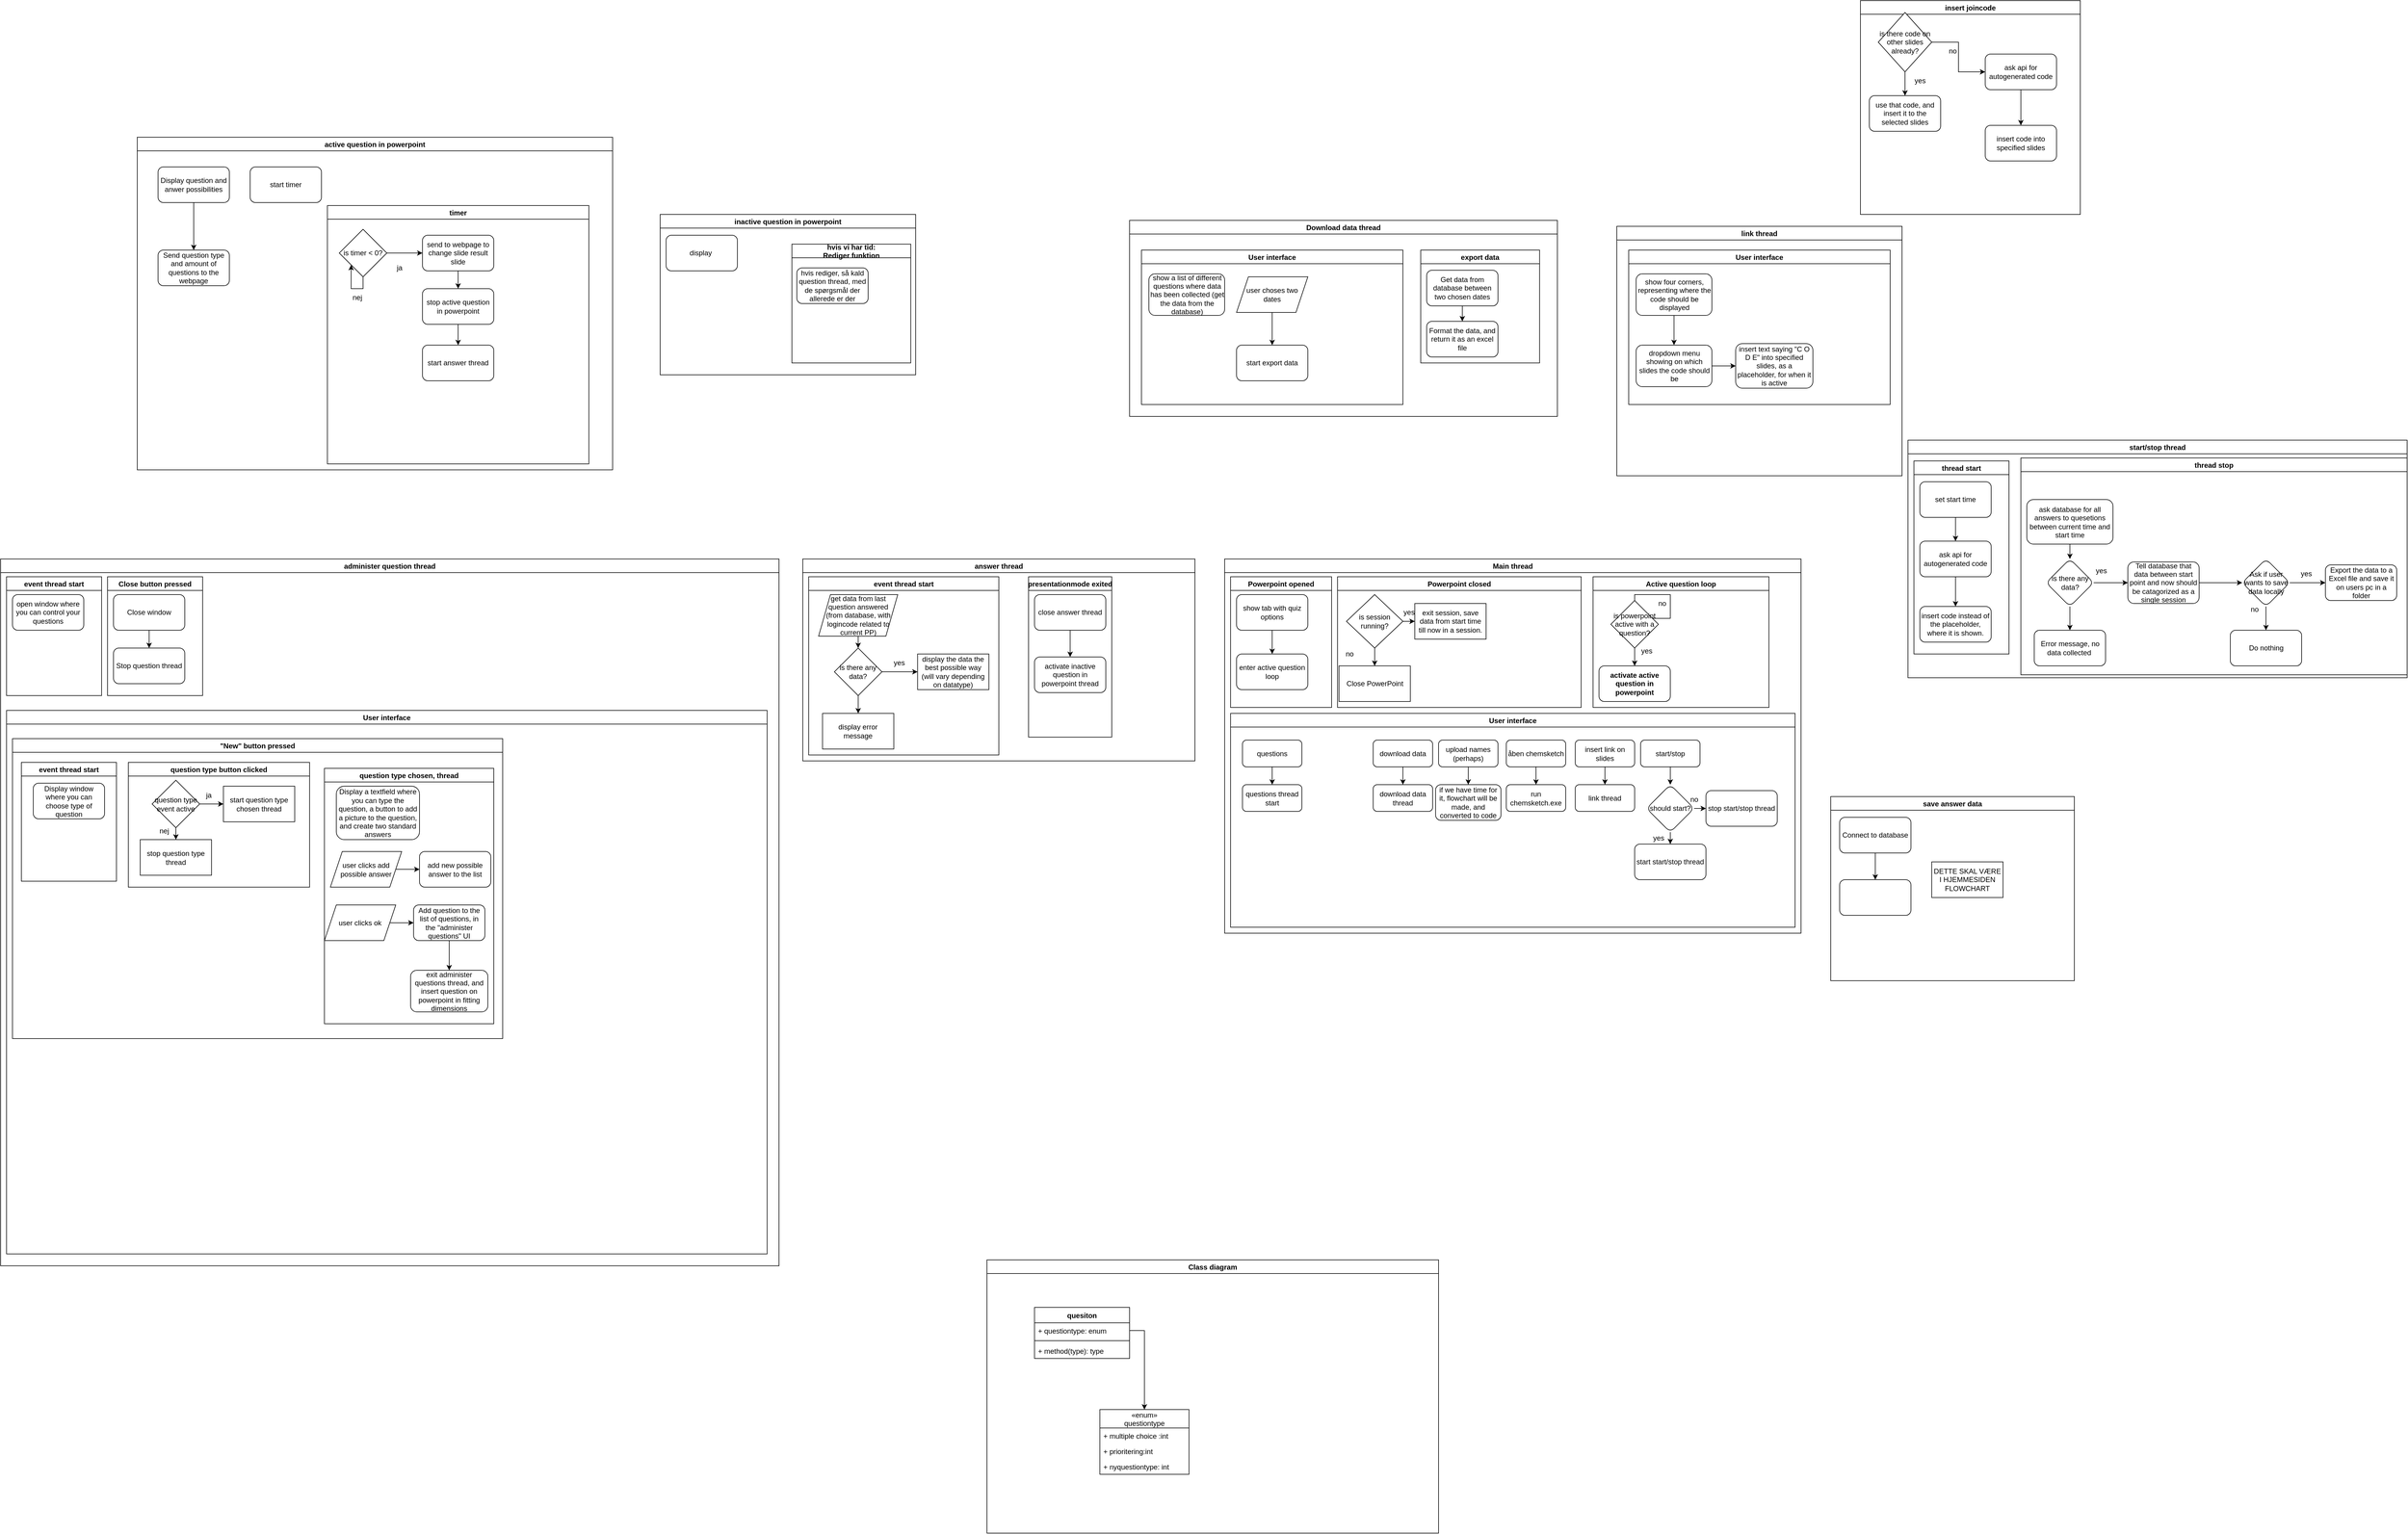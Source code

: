 <mxfile version="20.3.0" type="device"><diagram id="gqX06IdFqiMIVu1nSYgO" name="Side-1"><mxGraphModel dx="3630" dy="1866" grid="1" gridSize="10" guides="1" tooltips="1" connect="1" arrows="1" fold="1" page="1" pageScale="1" pageWidth="827" pageHeight="1169" math="0" shadow="0"><root><mxCell id="0"/><mxCell id="1" parent="0"/><mxCell id="KFCejY-VL7crPzXqSLOR-3" value="start/stop thread" style="swimlane;" parent="1" vertex="1"><mxGeometry x="1090" y="80" width="840" height="400" as="geometry"/></mxCell><mxCell id="HixkjspeuU4x75Afm-0R-80" value="thread start" style="swimlane;" parent="KFCejY-VL7crPzXqSLOR-3" vertex="1"><mxGeometry x="10" y="35" width="160" height="325" as="geometry"/></mxCell><mxCell id="OoVGZKWChTSd3T30ME-v-3" value="" style="edgeStyle=orthogonalEdgeStyle;rounded=0;orthogonalLoop=1;jettySize=auto;html=1;entryX=0.5;entryY=0;entryDx=0;entryDy=0;" parent="HixkjspeuU4x75Afm-0R-80" source="HixkjspeuU4x75Afm-0R-84" target="OoVGZKWChTSd3T30ME-v-5" edge="1"><mxGeometry relative="1" as="geometry"><mxPoint x="70" y="175" as="targetPoint"/></mxGeometry></mxCell><mxCell id="HixkjspeuU4x75Afm-0R-84" value="set start time" style="rounded=1;whiteSpace=wrap;html=1;" parent="HixkjspeuU4x75Afm-0R-80" vertex="1"><mxGeometry x="10" y="35" width="120" height="60" as="geometry"/></mxCell><mxCell id="OoVGZKWChTSd3T30ME-v-5" value="ask api for autogenerated code" style="rounded=1;whiteSpace=wrap;html=1;" parent="HixkjspeuU4x75Afm-0R-80" vertex="1"><mxGeometry x="10" y="135" width="120" height="60" as="geometry"/></mxCell><mxCell id="OoVGZKWChTSd3T30ME-v-6" value="insert code instead of the placeholder, where it is shown." style="whiteSpace=wrap;html=1;rounded=1;" parent="HixkjspeuU4x75Afm-0R-80" vertex="1"><mxGeometry x="10" y="245" width="120" height="60" as="geometry"/></mxCell><mxCell id="OoVGZKWChTSd3T30ME-v-4" value="" style="edgeStyle=orthogonalEdgeStyle;rounded=0;orthogonalLoop=1;jettySize=auto;html=1;" parent="HixkjspeuU4x75Afm-0R-80" source="OoVGZKWChTSd3T30ME-v-5" target="OoVGZKWChTSd3T30ME-v-6" edge="1"><mxGeometry relative="1" as="geometry"/></mxCell><mxCell id="HixkjspeuU4x75Afm-0R-81" value="thread stop" style="swimlane;" parent="KFCejY-VL7crPzXqSLOR-3" vertex="1"><mxGeometry x="190" y="30" width="650" height="365" as="geometry"/></mxCell><mxCell id="HixkjspeuU4x75Afm-0R-89" value="" style="edgeStyle=orthogonalEdgeStyle;rounded=0;orthogonalLoop=1;jettySize=auto;html=1;" parent="HixkjspeuU4x75Afm-0R-81" source="HixkjspeuU4x75Afm-0R-85" target="HixkjspeuU4x75Afm-0R-88" edge="1"><mxGeometry relative="1" as="geometry"/></mxCell><mxCell id="HixkjspeuU4x75Afm-0R-85" value="ask database for all answers to quesetions between current time and start time" style="rounded=1;whiteSpace=wrap;html=1;" parent="HixkjspeuU4x75Afm-0R-81" vertex="1"><mxGeometry x="10" y="70" width="145" height="75" as="geometry"/></mxCell><mxCell id="HixkjspeuU4x75Afm-0R-93" value="" style="edgeStyle=orthogonalEdgeStyle;rounded=0;orthogonalLoop=1;jettySize=auto;html=1;" parent="HixkjspeuU4x75Afm-0R-81" source="HixkjspeuU4x75Afm-0R-88" target="HixkjspeuU4x75Afm-0R-92" edge="1"><mxGeometry relative="1" as="geometry"/></mxCell><mxCell id="OoVGZKWChTSd3T30ME-v-10" value="" style="edgeStyle=orthogonalEdgeStyle;rounded=0;orthogonalLoop=1;jettySize=auto;html=1;entryX=0;entryY=0.5;entryDx=0;entryDy=0;" parent="HixkjspeuU4x75Afm-0R-81" source="HixkjspeuU4x75Afm-0R-88" target="OoVGZKWChTSd3T30ME-v-21" edge="1"><mxGeometry relative="1" as="geometry"/></mxCell><mxCell id="HixkjspeuU4x75Afm-0R-88" value="is there any data?" style="rhombus;whiteSpace=wrap;html=1;rounded=1;" parent="HixkjspeuU4x75Afm-0R-81" vertex="1"><mxGeometry x="42.5" y="170" width="80" height="80" as="geometry"/></mxCell><mxCell id="HixkjspeuU4x75Afm-0R-92" value="Error message, no data collected&amp;nbsp;" style="whiteSpace=wrap;html=1;rounded=1;" parent="HixkjspeuU4x75Afm-0R-81" vertex="1"><mxGeometry x="22.5" y="290" width="120" height="60" as="geometry"/></mxCell><mxCell id="HixkjspeuU4x75Afm-0R-94" value="yes" style="text;html=1;align=center;verticalAlign=middle;resizable=0;points=[];autosize=1;strokeColor=none;fillColor=none;" parent="HixkjspeuU4x75Afm-0R-81" vertex="1"><mxGeometry x="115" y="175" width="40" height="30" as="geometry"/></mxCell><mxCell id="OoVGZKWChTSd3T30ME-v-12" value="" style="edgeStyle=orthogonalEdgeStyle;rounded=0;orthogonalLoop=1;jettySize=auto;html=1;" parent="HixkjspeuU4x75Afm-0R-81" source="OoVGZKWChTSd3T30ME-v-9" target="OoVGZKWChTSd3T30ME-v-11" edge="1"><mxGeometry relative="1" as="geometry"/></mxCell><mxCell id="OoVGZKWChTSd3T30ME-v-14" value="" style="edgeStyle=orthogonalEdgeStyle;rounded=0;orthogonalLoop=1;jettySize=auto;html=1;" parent="HixkjspeuU4x75Afm-0R-81" source="OoVGZKWChTSd3T30ME-v-9" target="OoVGZKWChTSd3T30ME-v-13" edge="1"><mxGeometry relative="1" as="geometry"/></mxCell><mxCell id="OoVGZKWChTSd3T30ME-v-9" value="Ask if user wants to save data locally" style="rhombus;whiteSpace=wrap;html=1;rounded=1;" parent="HixkjspeuU4x75Afm-0R-81" vertex="1"><mxGeometry x="372.5" y="170" width="80" height="80" as="geometry"/></mxCell><mxCell id="OoVGZKWChTSd3T30ME-v-11" value="Export the data to a Excel file and save it on users pc in a folder" style="whiteSpace=wrap;html=1;rounded=1;" parent="HixkjspeuU4x75Afm-0R-81" vertex="1"><mxGeometry x="512.5" y="180" width="120" height="60" as="geometry"/></mxCell><mxCell id="OoVGZKWChTSd3T30ME-v-13" value="Do nothing" style="whiteSpace=wrap;html=1;rounded=1;" parent="HixkjspeuU4x75Afm-0R-81" vertex="1"><mxGeometry x="352.5" y="290" width="120" height="60" as="geometry"/></mxCell><mxCell id="OoVGZKWChTSd3T30ME-v-15" value="yes" style="text;html=1;align=center;verticalAlign=middle;resizable=0;points=[];autosize=1;strokeColor=none;fillColor=none;" parent="HixkjspeuU4x75Afm-0R-81" vertex="1"><mxGeometry x="460" y="180" width="40" height="30" as="geometry"/></mxCell><mxCell id="OoVGZKWChTSd3T30ME-v-16" value="no" style="text;html=1;align=center;verticalAlign=middle;resizable=0;points=[];autosize=1;strokeColor=none;fillColor=none;" parent="HixkjspeuU4x75Afm-0R-81" vertex="1"><mxGeometry x="372.5" y="240" width="40" height="30" as="geometry"/></mxCell><mxCell id="OoVGZKWChTSd3T30ME-v-22" style="edgeStyle=orthogonalEdgeStyle;rounded=0;orthogonalLoop=1;jettySize=auto;html=1;entryX=0;entryY=0.5;entryDx=0;entryDy=0;" parent="HixkjspeuU4x75Afm-0R-81" source="OoVGZKWChTSd3T30ME-v-21" target="OoVGZKWChTSd3T30ME-v-9" edge="1"><mxGeometry relative="1" as="geometry"/></mxCell><mxCell id="OoVGZKWChTSd3T30ME-v-21" value="Tell database that data between start point and now should be catagorized as a single session" style="whiteSpace=wrap;html=1;rounded=1;" parent="HixkjspeuU4x75Afm-0R-81" vertex="1"><mxGeometry x="180" y="175" width="120" height="70" as="geometry"/></mxCell><mxCell id="KFCejY-VL7crPzXqSLOR-4" value="Main thread" style="swimlane;" parent="1" vertex="1"><mxGeometry x="-60" y="280" width="970" height="630" as="geometry"/></mxCell><mxCell id="KFCejY-VL7crPzXqSLOR-5" value="Powerpoint opened" style="swimlane;" parent="KFCejY-VL7crPzXqSLOR-4" vertex="1"><mxGeometry x="10" y="30" width="170" height="220" as="geometry"/></mxCell><mxCell id="HixkjspeuU4x75Afm-0R-272" value="" style="edgeStyle=orthogonalEdgeStyle;rounded=0;orthogonalLoop=1;jettySize=auto;html=1;" parent="KFCejY-VL7crPzXqSLOR-5" source="KFCejY-VL7crPzXqSLOR-7" target="HixkjspeuU4x75Afm-0R-271" edge="1"><mxGeometry relative="1" as="geometry"/></mxCell><mxCell id="KFCejY-VL7crPzXqSLOR-7" value="show tab with quiz options" style="rounded=1;whiteSpace=wrap;html=1;" parent="KFCejY-VL7crPzXqSLOR-5" vertex="1"><mxGeometry x="10" y="30" width="120" height="60" as="geometry"/></mxCell><mxCell id="HixkjspeuU4x75Afm-0R-271" value="enter active question loop" style="whiteSpace=wrap;html=1;rounded=1;" parent="KFCejY-VL7crPzXqSLOR-5" vertex="1"><mxGeometry x="10" y="130" width="120" height="60" as="geometry"/></mxCell><mxCell id="KFCejY-VL7crPzXqSLOR-8" value="Powerpoint closed" style="swimlane;" parent="KFCejY-VL7crPzXqSLOR-4" vertex="1"><mxGeometry x="190" y="30" width="410" height="220" as="geometry"/></mxCell><mxCell id="KFCejY-VL7crPzXqSLOR-15" value="" style="edgeStyle=orthogonalEdgeStyle;rounded=0;orthogonalLoop=1;jettySize=auto;html=1;" parent="KFCejY-VL7crPzXqSLOR-8" source="KFCejY-VL7crPzXqSLOR-10" target="KFCejY-VL7crPzXqSLOR-14" edge="1"><mxGeometry relative="1" as="geometry"/></mxCell><mxCell id="KFCejY-VL7crPzXqSLOR-10" value="is session running?" style="rhombus;whiteSpace=wrap;html=1;" parent="KFCejY-VL7crPzXqSLOR-8" vertex="1"><mxGeometry x="15" y="30" width="95" height="90" as="geometry"/></mxCell><mxCell id="KFCejY-VL7crPzXqSLOR-11" value="exit session, save data from start time till now in a session." style="whiteSpace=wrap;html=1;" parent="KFCejY-VL7crPzXqSLOR-8" vertex="1"><mxGeometry x="130" y="45" width="120" height="60" as="geometry"/></mxCell><mxCell id="KFCejY-VL7crPzXqSLOR-12" value="" style="edgeStyle=orthogonalEdgeStyle;rounded=0;orthogonalLoop=1;jettySize=auto;html=1;" parent="KFCejY-VL7crPzXqSLOR-8" source="KFCejY-VL7crPzXqSLOR-10" target="KFCejY-VL7crPzXqSLOR-11" edge="1"><mxGeometry relative="1" as="geometry"/></mxCell><mxCell id="KFCejY-VL7crPzXqSLOR-14" value="Close PowerPoint" style="whiteSpace=wrap;html=1;" parent="KFCejY-VL7crPzXqSLOR-8" vertex="1"><mxGeometry x="2.5" y="150" width="120" height="60" as="geometry"/></mxCell><mxCell id="HixkjspeuU4x75Afm-0R-96" value="yes" style="text;html=1;align=center;verticalAlign=middle;resizable=0;points=[];autosize=1;strokeColor=none;fillColor=none;" parent="KFCejY-VL7crPzXqSLOR-8" vertex="1"><mxGeometry x="100" y="45" width="40" height="30" as="geometry"/></mxCell><mxCell id="KFCejY-VL7crPzXqSLOR-16" value="User interface" style="swimlane;" parent="KFCejY-VL7crPzXqSLOR-4" vertex="1"><mxGeometry x="10" y="260" width="950" height="360" as="geometry"/></mxCell><mxCell id="KFCejY-VL7crPzXqSLOR-47" value="" style="edgeStyle=orthogonalEdgeStyle;rounded=0;orthogonalLoop=1;jettySize=auto;html=1;" parent="KFCejY-VL7crPzXqSLOR-16" source="KFCejY-VL7crPzXqSLOR-17" target="KFCejY-VL7crPzXqSLOR-46" edge="1"><mxGeometry relative="1" as="geometry"/></mxCell><mxCell id="KFCejY-VL7crPzXqSLOR-17" value="questions" style="rounded=1;whiteSpace=wrap;html=1;" parent="KFCejY-VL7crPzXqSLOR-16" vertex="1"><mxGeometry x="20" y="45" width="100" height="45" as="geometry"/></mxCell><mxCell id="HixkjspeuU4x75Afm-0R-4" value="" style="edgeStyle=orthogonalEdgeStyle;rounded=0;orthogonalLoop=1;jettySize=auto;html=1;" parent="KFCejY-VL7crPzXqSLOR-16" source="KFCejY-VL7crPzXqSLOR-42" target="HixkjspeuU4x75Afm-0R-3" edge="1"><mxGeometry relative="1" as="geometry"/></mxCell><mxCell id="KFCejY-VL7crPzXqSLOR-42" value="download data" style="rounded=1;whiteSpace=wrap;html=1;" parent="KFCejY-VL7crPzXqSLOR-16" vertex="1"><mxGeometry x="240" y="45" width="100" height="45" as="geometry"/></mxCell><mxCell id="HixkjspeuU4x75Afm-0R-32" value="" style="edgeStyle=orthogonalEdgeStyle;rounded=0;orthogonalLoop=1;jettySize=auto;html=1;" parent="KFCejY-VL7crPzXqSLOR-16" source="KFCejY-VL7crPzXqSLOR-41" target="HixkjspeuU4x75Afm-0R-31" edge="1"><mxGeometry relative="1" as="geometry"/></mxCell><mxCell id="KFCejY-VL7crPzXqSLOR-41" value="upload names (perhaps)" style="rounded=1;whiteSpace=wrap;html=1;" parent="KFCejY-VL7crPzXqSLOR-16" vertex="1"><mxGeometry x="350" y="45" width="100" height="45" as="geometry"/></mxCell><mxCell id="HixkjspeuU4x75Afm-0R-34" value="" style="edgeStyle=orthogonalEdgeStyle;rounded=0;orthogonalLoop=1;jettySize=auto;html=1;" parent="KFCejY-VL7crPzXqSLOR-16" source="KFCejY-VL7crPzXqSLOR-43" target="HixkjspeuU4x75Afm-0R-33" edge="1"><mxGeometry relative="1" as="geometry"/></mxCell><mxCell id="KFCejY-VL7crPzXqSLOR-43" value="åben chemsketch" style="rounded=1;whiteSpace=wrap;html=1;" parent="KFCejY-VL7crPzXqSLOR-16" vertex="1"><mxGeometry x="464" y="45" width="100" height="45" as="geometry"/></mxCell><mxCell id="HixkjspeuU4x75Afm-0R-36" value="" style="edgeStyle=orthogonalEdgeStyle;rounded=0;orthogonalLoop=1;jettySize=auto;html=1;" parent="KFCejY-VL7crPzXqSLOR-16" source="KFCejY-VL7crPzXqSLOR-44" target="HixkjspeuU4x75Afm-0R-35" edge="1"><mxGeometry relative="1" as="geometry"/></mxCell><mxCell id="KFCejY-VL7crPzXqSLOR-44" value="insert link on slides" style="rounded=1;whiteSpace=wrap;html=1;" parent="KFCejY-VL7crPzXqSLOR-16" vertex="1"><mxGeometry x="580" y="45" width="100" height="45" as="geometry"/></mxCell><mxCell id="HixkjspeuU4x75Afm-0R-73" value="" style="edgeStyle=orthogonalEdgeStyle;rounded=0;orthogonalLoop=1;jettySize=auto;html=1;" parent="KFCejY-VL7crPzXqSLOR-16" source="KFCejY-VL7crPzXqSLOR-45" target="HixkjspeuU4x75Afm-0R-72" edge="1"><mxGeometry relative="1" as="geometry"/></mxCell><mxCell id="KFCejY-VL7crPzXqSLOR-45" value="start/stop" style="rounded=1;whiteSpace=wrap;html=1;" parent="KFCejY-VL7crPzXqSLOR-16" vertex="1"><mxGeometry x="690" y="45" width="100" height="45" as="geometry"/></mxCell><mxCell id="KFCejY-VL7crPzXqSLOR-46" value="questions thread start" style="rounded=1;whiteSpace=wrap;html=1;" parent="KFCejY-VL7crPzXqSLOR-16" vertex="1"><mxGeometry x="20" y="120" width="100" height="45" as="geometry"/></mxCell><mxCell id="HixkjspeuU4x75Afm-0R-3" value="download data thread" style="rounded=1;whiteSpace=wrap;html=1;" parent="KFCejY-VL7crPzXqSLOR-16" vertex="1"><mxGeometry x="240" y="120" width="100" height="45" as="geometry"/></mxCell><mxCell id="HixkjspeuU4x75Afm-0R-31" value="if we have time for it, flowchart will be made, and converted to code" style="rounded=1;whiteSpace=wrap;html=1;" parent="KFCejY-VL7crPzXqSLOR-16" vertex="1"><mxGeometry x="345" y="120" width="110" height="60" as="geometry"/></mxCell><mxCell id="HixkjspeuU4x75Afm-0R-33" value="run chemsketch.exe" style="rounded=1;whiteSpace=wrap;html=1;" parent="KFCejY-VL7crPzXqSLOR-16" vertex="1"><mxGeometry x="464" y="120" width="100" height="45" as="geometry"/></mxCell><mxCell id="HixkjspeuU4x75Afm-0R-35" value="link thread" style="rounded=1;whiteSpace=wrap;html=1;" parent="KFCejY-VL7crPzXqSLOR-16" vertex="1"><mxGeometry x="580" y="120" width="100" height="45" as="geometry"/></mxCell><mxCell id="HixkjspeuU4x75Afm-0R-75" value="" style="edgeStyle=orthogonalEdgeStyle;rounded=0;orthogonalLoop=1;jettySize=auto;html=1;" parent="KFCejY-VL7crPzXqSLOR-16" source="HixkjspeuU4x75Afm-0R-72" target="HixkjspeuU4x75Afm-0R-74" edge="1"><mxGeometry relative="1" as="geometry"/></mxCell><mxCell id="HixkjspeuU4x75Afm-0R-77" value="" style="edgeStyle=orthogonalEdgeStyle;rounded=0;orthogonalLoop=1;jettySize=auto;html=1;" parent="KFCejY-VL7crPzXqSLOR-16" source="HixkjspeuU4x75Afm-0R-72" target="HixkjspeuU4x75Afm-0R-76" edge="1"><mxGeometry relative="1" as="geometry"/></mxCell><mxCell id="HixkjspeuU4x75Afm-0R-72" value="should start?" style="rhombus;whiteSpace=wrap;html=1;rounded=1;" parent="KFCejY-VL7crPzXqSLOR-16" vertex="1"><mxGeometry x="700" y="120" width="80" height="80" as="geometry"/></mxCell><mxCell id="HixkjspeuU4x75Afm-0R-74" value="stop start/stop thread" style="whiteSpace=wrap;html=1;rounded=1;" parent="KFCejY-VL7crPzXqSLOR-16" vertex="1"><mxGeometry x="800" y="130" width="120" height="60" as="geometry"/></mxCell><mxCell id="HixkjspeuU4x75Afm-0R-76" value="start start/stop thread" style="whiteSpace=wrap;html=1;rounded=1;" parent="KFCejY-VL7crPzXqSLOR-16" vertex="1"><mxGeometry x="680" y="220" width="120" height="60" as="geometry"/></mxCell><mxCell id="HixkjspeuU4x75Afm-0R-79" value="no" style="text;html=1;align=center;verticalAlign=middle;resizable=0;points=[];autosize=1;strokeColor=none;fillColor=none;" parent="KFCejY-VL7crPzXqSLOR-16" vertex="1"><mxGeometry x="760" y="130" width="40" height="30" as="geometry"/></mxCell><mxCell id="HixkjspeuU4x75Afm-0R-270" value="Active question loop" style="swimlane;" parent="KFCejY-VL7crPzXqSLOR-4" vertex="1"><mxGeometry x="620" y="30" width="296" height="220" as="geometry"/></mxCell><mxCell id="HixkjspeuU4x75Afm-0R-276" value="" style="edgeStyle=orthogonalEdgeStyle;rounded=0;orthogonalLoop=1;jettySize=auto;html=1;" parent="HixkjspeuU4x75Afm-0R-270" source="HixkjspeuU4x75Afm-0R-274" target="HixkjspeuU4x75Afm-0R-275" edge="1"><mxGeometry relative="1" as="geometry"/></mxCell><mxCell id="HixkjspeuU4x75Afm-0R-278" value="" style="edgeStyle=orthogonalEdgeStyle;rounded=0;orthogonalLoop=1;jettySize=auto;html=1;entryX=0.5;entryY=0;entryDx=0;entryDy=0;" parent="HixkjspeuU4x75Afm-0R-270" source="HixkjspeuU4x75Afm-0R-274" target="HixkjspeuU4x75Afm-0R-274" edge="1"><mxGeometry relative="1" as="geometry"><mxPoint x="156" y="70" as="targetPoint"/><Array as="points"><mxPoint x="70" y="30"/><mxPoint x="130" y="30"/><mxPoint x="130" y="70"/><mxPoint x="70" y="70"/></Array></mxGeometry></mxCell><mxCell id="HixkjspeuU4x75Afm-0R-274" value="is powerpoint active with a question?" style="rhombus;whiteSpace=wrap;html=1;" parent="HixkjspeuU4x75Afm-0R-270" vertex="1"><mxGeometry x="30" y="40" width="80" height="80" as="geometry"/></mxCell><mxCell id="HixkjspeuU4x75Afm-0R-275" value="&lt;span style=&quot;font-weight: 700;&quot;&gt;activate&amp;nbsp;&lt;/span&gt;&lt;span style=&quot;font-weight: 700;&quot;&gt;active question in powerpoint&lt;/span&gt;" style="rounded=1;whiteSpace=wrap;html=1;" parent="HixkjspeuU4x75Afm-0R-270" vertex="1"><mxGeometry x="10" y="150" width="120" height="60" as="geometry"/></mxCell><mxCell id="HixkjspeuU4x75Afm-0R-280" value="yes" style="text;html=1;align=center;verticalAlign=middle;resizable=0;points=[];autosize=1;strokeColor=none;fillColor=none;" parent="HixkjspeuU4x75Afm-0R-270" vertex="1"><mxGeometry x="70" y="110" width="40" height="30" as="geometry"/></mxCell><mxCell id="HixkjspeuU4x75Afm-0R-279" value="no" style="text;html=1;align=center;verticalAlign=middle;resizable=0;points=[];autosize=1;strokeColor=none;fillColor=none;" parent="HixkjspeuU4x75Afm-0R-270" vertex="1"><mxGeometry x="96" y="30" width="40" height="30" as="geometry"/></mxCell><mxCell id="KFCejY-VL7crPzXqSLOR-48" value="administer question thread" style="swimlane;startSize=23;" parent="1" vertex="1"><mxGeometry x="-2120" y="280" width="1310" height="1190" as="geometry"/></mxCell><mxCell id="KFCejY-VL7crPzXqSLOR-49" value="event thread start" style="swimlane;" parent="KFCejY-VL7crPzXqSLOR-48" vertex="1"><mxGeometry x="10" y="30" width="160" height="200" as="geometry"/></mxCell><mxCell id="KFCejY-VL7crPzXqSLOR-50" value="open window where you can control your questions" style="rounded=1;whiteSpace=wrap;html=1;" parent="KFCejY-VL7crPzXqSLOR-49" vertex="1"><mxGeometry x="10" y="30" width="120" height="60" as="geometry"/></mxCell><mxCell id="KFCejY-VL7crPzXqSLOR-55" value="Close button pressed" style="swimlane;" parent="KFCejY-VL7crPzXqSLOR-48" vertex="1"><mxGeometry x="180" y="30" width="160" height="200" as="geometry"/></mxCell><mxCell id="KFCejY-VL7crPzXqSLOR-56" value="Close window" style="rounded=1;whiteSpace=wrap;html=1;" parent="KFCejY-VL7crPzXqSLOR-55" vertex="1"><mxGeometry x="10" y="30" width="120" height="60" as="geometry"/></mxCell><mxCell id="KFCejY-VL7crPzXqSLOR-110" value="Stop question thread" style="rounded=1;whiteSpace=wrap;html=1;" parent="KFCejY-VL7crPzXqSLOR-55" vertex="1"><mxGeometry x="10" y="120" width="120" height="60" as="geometry"/></mxCell><mxCell id="KFCejY-VL7crPzXqSLOR-111" style="edgeStyle=orthogonalEdgeStyle;rounded=0;orthogonalLoop=1;jettySize=auto;html=1;" parent="KFCejY-VL7crPzXqSLOR-55" source="KFCejY-VL7crPzXqSLOR-56" target="KFCejY-VL7crPzXqSLOR-110" edge="1"><mxGeometry relative="1" as="geometry"/></mxCell><mxCell id="HixkjspeuU4x75Afm-0R-117" value="User interface" style="swimlane;startSize=23;" parent="KFCejY-VL7crPzXqSLOR-48" vertex="1"><mxGeometry x="10" y="255" width="1280" height="915" as="geometry"/></mxCell><mxCell id="DuBlpub74EIukZ10wUKL-1" value="&quot;New&quot; button pressed" style="swimlane;" vertex="1" parent="HixkjspeuU4x75Afm-0R-117"><mxGeometry x="10" y="47.5" width="825" height="505" as="geometry"/></mxCell><mxCell id="KFCejY-VL7crPzXqSLOR-69" value="question type button clicked" style="swimlane;" parent="DuBlpub74EIukZ10wUKL-1" vertex="1"><mxGeometry x="195" y="40" width="305" height="210" as="geometry"/></mxCell><mxCell id="KFCejY-VL7crPzXqSLOR-85" value="question type event active" style="rhombus;whiteSpace=wrap;html=1;" parent="KFCejY-VL7crPzXqSLOR-69" vertex="1"><mxGeometry x="40" y="30" width="80" height="80" as="geometry"/></mxCell><mxCell id="KFCejY-VL7crPzXqSLOR-86" value="start question type chosen thread" style="whiteSpace=wrap;html=1;" parent="KFCejY-VL7crPzXqSLOR-69" vertex="1"><mxGeometry x="160" y="40" width="120" height="60" as="geometry"/></mxCell><mxCell id="KFCejY-VL7crPzXqSLOR-87" value="" style="edgeStyle=orthogonalEdgeStyle;rounded=0;orthogonalLoop=1;jettySize=auto;html=1;" parent="KFCejY-VL7crPzXqSLOR-69" source="KFCejY-VL7crPzXqSLOR-85" target="KFCejY-VL7crPzXqSLOR-86" edge="1"><mxGeometry relative="1" as="geometry"/></mxCell><mxCell id="KFCejY-VL7crPzXqSLOR-91" value="stop question type thread" style="whiteSpace=wrap;html=1;" parent="KFCejY-VL7crPzXqSLOR-69" vertex="1"><mxGeometry x="20" y="130" width="120" height="60" as="geometry"/></mxCell><mxCell id="KFCejY-VL7crPzXqSLOR-92" style="edgeStyle=orthogonalEdgeStyle;rounded=0;orthogonalLoop=1;jettySize=auto;html=1;" parent="KFCejY-VL7crPzXqSLOR-69" source="KFCejY-VL7crPzXqSLOR-85" target="KFCejY-VL7crPzXqSLOR-91" edge="1"><mxGeometry relative="1" as="geometry"/></mxCell><mxCell id="KFCejY-VL7crPzXqSLOR-88" value="ja" style="text;html=1;align=center;verticalAlign=middle;resizable=0;points=[];autosize=1;strokeColor=none;fillColor=none;" parent="KFCejY-VL7crPzXqSLOR-69" vertex="1"><mxGeometry x="120" y="40" width="30" height="30" as="geometry"/></mxCell><mxCell id="KFCejY-VL7crPzXqSLOR-93" value="nej" style="text;html=1;align=center;verticalAlign=middle;resizable=0;points=[];autosize=1;strokeColor=none;fillColor=none;" parent="KFCejY-VL7crPzXqSLOR-69" vertex="1"><mxGeometry x="40" y="100" width="40" height="30" as="geometry"/></mxCell><mxCell id="DuBlpub74EIukZ10wUKL-42" value="event thread start" style="swimlane;" vertex="1" parent="DuBlpub74EIukZ10wUKL-1"><mxGeometry x="15" y="40" width="160" height="200" as="geometry"/></mxCell><mxCell id="DuBlpub74EIukZ10wUKL-28" value="Display window where you can choose type of question" style="rounded=1;whiteSpace=wrap;html=1;" vertex="1" parent="DuBlpub74EIukZ10wUKL-42"><mxGeometry x="20" y="35" width="120" height="60" as="geometry"/></mxCell><mxCell id="DuBlpub74EIukZ10wUKL-53" value="question type chosen, thread" style="swimlane;" vertex="1" parent="DuBlpub74EIukZ10wUKL-1"><mxGeometry x="525" y="50" width="285" height="430" as="geometry"/></mxCell><mxCell id="DuBlpub74EIukZ10wUKL-52" value="Display a textfield where you can type the question, a button to add a picture to the question, and create two standard answers" style="rounded=1;whiteSpace=wrap;html=1;" vertex="1" parent="DuBlpub74EIukZ10wUKL-53"><mxGeometry x="20" y="30" width="140" height="90" as="geometry"/></mxCell><mxCell id="DuBlpub74EIukZ10wUKL-57" value="add new possible answer to the list" style="rounded=1;whiteSpace=wrap;html=1;" vertex="1" parent="DuBlpub74EIukZ10wUKL-53"><mxGeometry x="160" y="140" width="120" height="60" as="geometry"/></mxCell><mxCell id="DuBlpub74EIukZ10wUKL-56" value="user clicks add possible answer" style="shape=parallelogram;perimeter=parallelogramPerimeter;whiteSpace=wrap;html=1;fixedSize=1;" vertex="1" parent="DuBlpub74EIukZ10wUKL-53"><mxGeometry x="10" y="140" width="120" height="60" as="geometry"/></mxCell><mxCell id="DuBlpub74EIukZ10wUKL-58" value="" style="edgeStyle=orthogonalEdgeStyle;rounded=0;orthogonalLoop=1;jettySize=auto;html=1;" edge="1" parent="DuBlpub74EIukZ10wUKL-53" source="DuBlpub74EIukZ10wUKL-56" target="DuBlpub74EIukZ10wUKL-57"><mxGeometry relative="1" as="geometry"/></mxCell><mxCell id="DuBlpub74EIukZ10wUKL-65" value="" style="edgeStyle=orthogonalEdgeStyle;rounded=0;orthogonalLoop=1;jettySize=auto;html=1;" edge="1" parent="DuBlpub74EIukZ10wUKL-53" source="DuBlpub74EIukZ10wUKL-59" target="DuBlpub74EIukZ10wUKL-64"><mxGeometry relative="1" as="geometry"/></mxCell><mxCell id="DuBlpub74EIukZ10wUKL-59" value="Add question to the list of questions, in the &quot;administer questions&quot; UI" style="rounded=1;whiteSpace=wrap;html=1;" vertex="1" parent="DuBlpub74EIukZ10wUKL-53"><mxGeometry x="150" y="230" width="120" height="60" as="geometry"/></mxCell><mxCell id="DuBlpub74EIukZ10wUKL-60" value="user clicks ok" style="shape=parallelogram;perimeter=parallelogramPerimeter;whiteSpace=wrap;html=1;fixedSize=1;" vertex="1" parent="DuBlpub74EIukZ10wUKL-53"><mxGeometry y="230" width="120" height="60" as="geometry"/></mxCell><mxCell id="DuBlpub74EIukZ10wUKL-61" value="" style="edgeStyle=orthogonalEdgeStyle;rounded=0;orthogonalLoop=1;jettySize=auto;html=1;" edge="1" parent="DuBlpub74EIukZ10wUKL-53" source="DuBlpub74EIukZ10wUKL-60" target="DuBlpub74EIukZ10wUKL-59"><mxGeometry relative="1" as="geometry"/></mxCell><mxCell id="DuBlpub74EIukZ10wUKL-64" value="exit administer questions thread, and insert question on powerpoint in fitting dimensions" style="rounded=1;whiteSpace=wrap;html=1;" vertex="1" parent="DuBlpub74EIukZ10wUKL-53"><mxGeometry x="145" y="340" width="130" height="70" as="geometry"/></mxCell><mxCell id="KFCejY-VL7crPzXqSLOR-112" value="answer thread" style="swimlane;" parent="1" vertex="1"><mxGeometry x="-770" y="280" width="660" height="340" as="geometry"/></mxCell><mxCell id="KFCejY-VL7crPzXqSLOR-113" value="event thread start" style="swimlane;" parent="KFCejY-VL7crPzXqSLOR-112" vertex="1"><mxGeometry x="10" y="30" width="320" height="300" as="geometry"/></mxCell><mxCell id="HixkjspeuU4x75Afm-0R-247" value="get data from last question answered (from database, with logincode related to current PP)" style="shape=parallelogram;perimeter=parallelogramPerimeter;whiteSpace=wrap;html=1;fixedSize=1;" parent="KFCejY-VL7crPzXqSLOR-113" vertex="1"><mxGeometry x="16.63" y="30" width="133.25" height="70" as="geometry"/></mxCell><mxCell id="HixkjspeuU4x75Afm-0R-250" value="is there any data?" style="rhombus;whiteSpace=wrap;html=1;" parent="KFCejY-VL7crPzXqSLOR-113" vertex="1"><mxGeometry x="43.25" y="120" width="80" height="80" as="geometry"/></mxCell><mxCell id="HixkjspeuU4x75Afm-0R-246" value="" style="edgeStyle=orthogonalEdgeStyle;rounded=0;orthogonalLoop=1;jettySize=auto;html=1;entryX=0.5;entryY=0;entryDx=0;entryDy=0;" parent="KFCejY-VL7crPzXqSLOR-113" source="HixkjspeuU4x75Afm-0R-247" target="HixkjspeuU4x75Afm-0R-250" edge="1"><mxGeometry relative="1" as="geometry"><mxPoint x="90" y="130" as="targetPoint"/></mxGeometry></mxCell><mxCell id="HixkjspeuU4x75Afm-0R-251" value="display the data the best possible way (will vary depending on datatype)" style="whiteSpace=wrap;html=1;" parent="KFCejY-VL7crPzXqSLOR-113" vertex="1"><mxGeometry x="183.25" y="130" width="120" height="60" as="geometry"/></mxCell><mxCell id="HixkjspeuU4x75Afm-0R-248" value="" style="edgeStyle=orthogonalEdgeStyle;rounded=0;orthogonalLoop=1;jettySize=auto;html=1;" parent="KFCejY-VL7crPzXqSLOR-113" source="HixkjspeuU4x75Afm-0R-250" target="HixkjspeuU4x75Afm-0R-251" edge="1"><mxGeometry relative="1" as="geometry"/></mxCell><mxCell id="HixkjspeuU4x75Afm-0R-252" value="yes" style="text;html=1;align=center;verticalAlign=middle;resizable=0;points=[];autosize=1;strokeColor=none;fillColor=none;" parent="KFCejY-VL7crPzXqSLOR-113" vertex="1"><mxGeometry x="131.75" y="130" width="40" height="30" as="geometry"/></mxCell><mxCell id="HixkjspeuU4x75Afm-0R-253" value="display error message" style="whiteSpace=wrap;html=1;" parent="KFCejY-VL7crPzXqSLOR-113" vertex="1"><mxGeometry x="23.25" y="230" width="120" height="60" as="geometry"/></mxCell><mxCell id="HixkjspeuU4x75Afm-0R-249" value="" style="edgeStyle=orthogonalEdgeStyle;rounded=0;orthogonalLoop=1;jettySize=auto;html=1;" parent="KFCejY-VL7crPzXqSLOR-113" source="HixkjspeuU4x75Afm-0R-250" target="HixkjspeuU4x75Afm-0R-253" edge="1"><mxGeometry relative="1" as="geometry"/></mxCell><mxCell id="HixkjspeuU4x75Afm-0R-112" value="presentationmode exited" style="swimlane;" parent="KFCejY-VL7crPzXqSLOR-112" vertex="1"><mxGeometry x="380" y="30" width="140" height="270" as="geometry"/></mxCell><mxCell id="HixkjspeuU4x75Afm-0R-260" value="" style="edgeStyle=orthogonalEdgeStyle;rounded=0;orthogonalLoop=1;jettySize=auto;html=1;" parent="HixkjspeuU4x75Afm-0R-112" source="HixkjspeuU4x75Afm-0R-113" target="HixkjspeuU4x75Afm-0R-259" edge="1"><mxGeometry relative="1" as="geometry"/></mxCell><mxCell id="HixkjspeuU4x75Afm-0R-113" value="close answer thread" style="rounded=1;whiteSpace=wrap;html=1;" parent="HixkjspeuU4x75Afm-0R-112" vertex="1"><mxGeometry x="10" y="30" width="120" height="60" as="geometry"/></mxCell><mxCell id="HixkjspeuU4x75Afm-0R-259" value="activate inactive question in powerpoint thread" style="rounded=1;whiteSpace=wrap;html=1;" parent="HixkjspeuU4x75Afm-0R-112" vertex="1"><mxGeometry x="10" y="135" width="120" height="60" as="geometry"/></mxCell><mxCell id="HixkjspeuU4x75Afm-0R-5" value="Download data thread" style="swimlane;" parent="1" vertex="1"><mxGeometry x="-220" y="-290" width="720" height="330" as="geometry"/></mxCell><mxCell id="HixkjspeuU4x75Afm-0R-8" value="User interface" style="swimlane;" parent="HixkjspeuU4x75Afm-0R-5" vertex="1"><mxGeometry x="20" y="50" width="440" height="260" as="geometry"/></mxCell><mxCell id="HixkjspeuU4x75Afm-0R-25" value="" style="edgeStyle=orthogonalEdgeStyle;rounded=0;orthogonalLoop=1;jettySize=auto;html=1;" parent="HixkjspeuU4x75Afm-0R-8" source="HixkjspeuU4x75Afm-0R-22" target="HixkjspeuU4x75Afm-0R-24" edge="1"><mxGeometry relative="1" as="geometry"/></mxCell><mxCell id="HixkjspeuU4x75Afm-0R-22" value="user choses two dates" style="shape=parallelogram;perimeter=parallelogramPerimeter;whiteSpace=wrap;html=1;fixedSize=1;" parent="HixkjspeuU4x75Afm-0R-8" vertex="1"><mxGeometry x="160" y="45" width="120" height="60" as="geometry"/></mxCell><mxCell id="HixkjspeuU4x75Afm-0R-23" value="show a list of different questions where data has been collected (get the data from the database)" style="rounded=1;whiteSpace=wrap;html=1;" parent="HixkjspeuU4x75Afm-0R-8" vertex="1"><mxGeometry x="12.5" y="40" width="127.5" height="70" as="geometry"/></mxCell><mxCell id="HixkjspeuU4x75Afm-0R-24" value="start export data" style="rounded=1;whiteSpace=wrap;html=1;" parent="HixkjspeuU4x75Afm-0R-8" vertex="1"><mxGeometry x="160" y="160" width="120" height="60" as="geometry"/></mxCell><mxCell id="HixkjspeuU4x75Afm-0R-26" value="export data" style="swimlane;" parent="HixkjspeuU4x75Afm-0R-5" vertex="1"><mxGeometry x="490" y="50" width="200" height="190" as="geometry"/></mxCell><mxCell id="HixkjspeuU4x75Afm-0R-29" value="" style="edgeStyle=orthogonalEdgeStyle;rounded=0;orthogonalLoop=1;jettySize=auto;html=1;" parent="HixkjspeuU4x75Afm-0R-26" source="HixkjspeuU4x75Afm-0R-27" target="HixkjspeuU4x75Afm-0R-28" edge="1"><mxGeometry relative="1" as="geometry"/></mxCell><mxCell id="HixkjspeuU4x75Afm-0R-27" value="Get data from database between two chosen dates" style="rounded=1;whiteSpace=wrap;html=1;" parent="HixkjspeuU4x75Afm-0R-26" vertex="1"><mxGeometry x="10" y="34" width="120" height="60" as="geometry"/></mxCell><mxCell id="HixkjspeuU4x75Afm-0R-28" value="Format the data, and return it as an excel file" style="rounded=1;whiteSpace=wrap;html=1;" parent="HixkjspeuU4x75Afm-0R-26" vertex="1"><mxGeometry x="10" y="120" width="120" height="60" as="geometry"/></mxCell><mxCell id="HixkjspeuU4x75Afm-0R-37" value="link thread" style="swimlane;" parent="1" vertex="1"><mxGeometry x="600" y="-280" width="480" height="420" as="geometry"/></mxCell><mxCell id="HixkjspeuU4x75Afm-0R-38" value="User interface" style="swimlane;" parent="HixkjspeuU4x75Afm-0R-37" vertex="1"><mxGeometry x="20" y="40" width="440" height="260" as="geometry"/></mxCell><mxCell id="HixkjspeuU4x75Afm-0R-48" value="" style="edgeStyle=orthogonalEdgeStyle;rounded=0;orthogonalLoop=1;jettySize=auto;html=1;" parent="HixkjspeuU4x75Afm-0R-38" source="HixkjspeuU4x75Afm-0R-41" target="HixkjspeuU4x75Afm-0R-47" edge="1"><mxGeometry relative="1" as="geometry"/></mxCell><mxCell id="HixkjspeuU4x75Afm-0R-41" value="show four corners, representing where the code should be displayed" style="rounded=1;whiteSpace=wrap;html=1;" parent="HixkjspeuU4x75Afm-0R-38" vertex="1"><mxGeometry x="12.5" y="40" width="127.5" height="70" as="geometry"/></mxCell><mxCell id="HixkjspeuU4x75Afm-0R-52" value="" style="edgeStyle=orthogonalEdgeStyle;rounded=0;orthogonalLoop=1;jettySize=auto;html=1;entryX=0;entryY=0.5;entryDx=0;entryDy=0;" parent="HixkjspeuU4x75Afm-0R-38" source="HixkjspeuU4x75Afm-0R-47" target="OoVGZKWChTSd3T30ME-v-1" edge="1"><mxGeometry relative="1" as="geometry"><mxPoint x="190" y="190" as="targetPoint"/></mxGeometry></mxCell><mxCell id="HixkjspeuU4x75Afm-0R-47" value="dropdown menu showing on which slides the code should be" style="rounded=1;whiteSpace=wrap;html=1;" parent="HixkjspeuU4x75Afm-0R-38" vertex="1"><mxGeometry x="12.5" y="160" width="127.5" height="70" as="geometry"/></mxCell><mxCell id="OoVGZKWChTSd3T30ME-v-1" value="insert text saying &quot;C O D E&quot; into specified slides, as a placeholder, for when it is active" style="whiteSpace=wrap;html=1;rounded=1;" parent="HixkjspeuU4x75Afm-0R-38" vertex="1"><mxGeometry x="180" y="157.5" width="130" height="75" as="geometry"/></mxCell><mxCell id="HixkjspeuU4x75Afm-0R-78" value="yes" style="text;html=1;align=center;verticalAlign=middle;resizable=0;points=[];autosize=1;strokeColor=none;fillColor=none;" parent="1" vertex="1"><mxGeometry x="650" y="735" width="40" height="30" as="geometry"/></mxCell><mxCell id="HixkjspeuU4x75Afm-0R-97" value="no" style="text;html=1;align=center;verticalAlign=middle;resizable=0;points=[];autosize=1;strokeColor=none;fillColor=none;" parent="1" vertex="1"><mxGeometry x="130" y="425" width="40" height="30" as="geometry"/></mxCell><mxCell id="HixkjspeuU4x75Afm-0R-98" value="save answer data" style="swimlane;" parent="1" vertex="1"><mxGeometry x="960" y="680" width="410" height="310" as="geometry"/></mxCell><mxCell id="HixkjspeuU4x75Afm-0R-267" value="" style="edgeStyle=orthogonalEdgeStyle;rounded=0;orthogonalLoop=1;jettySize=auto;html=1;" parent="HixkjspeuU4x75Afm-0R-98" source="HixkjspeuU4x75Afm-0R-99" target="HixkjspeuU4x75Afm-0R-266" edge="1"><mxGeometry relative="1" as="geometry"/></mxCell><mxCell id="HixkjspeuU4x75Afm-0R-99" value="Connect to database" style="rounded=1;whiteSpace=wrap;html=1;" parent="HixkjspeuU4x75Afm-0R-98" vertex="1"><mxGeometry x="15" y="35" width="120" height="60" as="geometry"/></mxCell><mxCell id="HixkjspeuU4x75Afm-0R-266" value="" style="whiteSpace=wrap;html=1;rounded=1;" parent="HixkjspeuU4x75Afm-0R-98" vertex="1"><mxGeometry x="15" y="140" width="120" height="60" as="geometry"/></mxCell><mxCell id="HixkjspeuU4x75Afm-0R-268" value="DETTE SKAL VÆRE I HJEMMESIDEN FLOWCHART" style="whiteSpace=wrap;html=1;" parent="HixkjspeuU4x75Afm-0R-98" vertex="1"><mxGeometry x="170" y="110" width="120" height="60" as="geometry"/></mxCell><mxCell id="HixkjspeuU4x75Afm-0R-140" value="Class diagram" style="swimlane;" parent="1" vertex="1"><mxGeometry x="-460" y="1460" width="760" height="460" as="geometry"/></mxCell><mxCell id="HixkjspeuU4x75Afm-0R-141" value="quesiton" style="swimlane;fontStyle=1;align=center;verticalAlign=top;childLayout=stackLayout;horizontal=1;startSize=26;horizontalStack=0;resizeParent=1;resizeParentMax=0;resizeLast=0;collapsible=1;marginBottom=0;" parent="HixkjspeuU4x75Afm-0R-140" vertex="1"><mxGeometry x="80" y="80" width="160" height="86" as="geometry"/></mxCell><mxCell id="HixkjspeuU4x75Afm-0R-142" value="+ questiontype: enum" style="text;strokeColor=none;fillColor=none;align=left;verticalAlign=top;spacingLeft=4;spacingRight=4;overflow=hidden;rotatable=0;points=[[0,0.5],[1,0.5]];portConstraint=eastwest;" parent="HixkjspeuU4x75Afm-0R-141" vertex="1"><mxGeometry y="26" width="160" height="26" as="geometry"/></mxCell><mxCell id="HixkjspeuU4x75Afm-0R-143" value="" style="line;strokeWidth=1;fillColor=none;align=left;verticalAlign=middle;spacingTop=-1;spacingLeft=3;spacingRight=3;rotatable=0;labelPosition=right;points=[];portConstraint=eastwest;strokeColor=inherit;" parent="HixkjspeuU4x75Afm-0R-141" vertex="1"><mxGeometry y="52" width="160" height="8" as="geometry"/></mxCell><mxCell id="HixkjspeuU4x75Afm-0R-144" value="+ method(type): type" style="text;strokeColor=none;fillColor=none;align=left;verticalAlign=top;spacingLeft=4;spacingRight=4;overflow=hidden;rotatable=0;points=[[0,0.5],[1,0.5]];portConstraint=eastwest;" parent="HixkjspeuU4x75Afm-0R-141" vertex="1"><mxGeometry y="60" width="160" height="26" as="geometry"/></mxCell><mxCell id="HixkjspeuU4x75Afm-0R-164" value="«enum»&#10;questiontype" style="swimlane;fontStyle=0;childLayout=stackLayout;horizontal=1;startSize=31;fillColor=none;horizontalStack=0;resizeParent=1;resizeParentMax=0;resizeLast=0;collapsible=1;marginBottom=0;" parent="HixkjspeuU4x75Afm-0R-140" vertex="1"><mxGeometry x="190" y="252" width="150" height="109" as="geometry"/></mxCell><mxCell id="HixkjspeuU4x75Afm-0R-165" value="+ multiple choice :int " style="text;strokeColor=none;fillColor=none;align=left;verticalAlign=top;spacingLeft=4;spacingRight=4;overflow=hidden;rotatable=0;points=[[0,0.5],[1,0.5]];portConstraint=eastwest;" parent="HixkjspeuU4x75Afm-0R-164" vertex="1"><mxGeometry y="31" width="150" height="26" as="geometry"/></mxCell><mxCell id="HixkjspeuU4x75Afm-0R-169" value="+ prioritering:int " style="text;strokeColor=none;fillColor=none;align=left;verticalAlign=top;spacingLeft=4;spacingRight=4;overflow=hidden;rotatable=0;points=[[0,0.5],[1,0.5]];portConstraint=eastwest;" parent="HixkjspeuU4x75Afm-0R-164" vertex="1"><mxGeometry y="57" width="150" height="26" as="geometry"/></mxCell><mxCell id="HixkjspeuU4x75Afm-0R-172" value="+ nyquestiontype: int " style="text;strokeColor=none;fillColor=none;align=left;verticalAlign=top;spacingLeft=4;spacingRight=4;overflow=hidden;rotatable=0;points=[[0,0.5],[1,0.5]];portConstraint=eastwest;" parent="HixkjspeuU4x75Afm-0R-164" vertex="1"><mxGeometry y="83" width="150" height="26" as="geometry"/></mxCell><mxCell id="HixkjspeuU4x75Afm-0R-170" style="edgeStyle=orthogonalEdgeStyle;rounded=0;orthogonalLoop=1;jettySize=auto;html=1;entryX=0.5;entryY=0;entryDx=0;entryDy=0;" parent="HixkjspeuU4x75Afm-0R-140" source="HixkjspeuU4x75Afm-0R-142" target="HixkjspeuU4x75Afm-0R-164" edge="1"><mxGeometry relative="1" as="geometry"/></mxCell><mxCell id="HixkjspeuU4x75Afm-0R-173" value="active question in powerpoint" style="swimlane;" parent="1" vertex="1"><mxGeometry x="-1890" y="-430" width="800" height="560" as="geometry"/></mxCell><mxCell id="HixkjspeuU4x75Afm-0R-211" value="" style="edgeStyle=orthogonalEdgeStyle;rounded=0;orthogonalLoop=1;jettySize=auto;html=1;" parent="HixkjspeuU4x75Afm-0R-173" source="HixkjspeuU4x75Afm-0R-209" target="HixkjspeuU4x75Afm-0R-210" edge="1"><mxGeometry relative="1" as="geometry"/></mxCell><mxCell id="HixkjspeuU4x75Afm-0R-209" value="Display question and anwer possibilities" style="rounded=1;whiteSpace=wrap;html=1;" parent="HixkjspeuU4x75Afm-0R-173" vertex="1"><mxGeometry x="35" y="50" width="120" height="60" as="geometry"/></mxCell><mxCell id="HixkjspeuU4x75Afm-0R-210" value="Send question type and amount of questions to the webpage" style="whiteSpace=wrap;html=1;rounded=1;" parent="HixkjspeuU4x75Afm-0R-173" vertex="1"><mxGeometry x="35" y="190" width="120" height="60" as="geometry"/></mxCell><mxCell id="HixkjspeuU4x75Afm-0R-212" value="start timer" style="rounded=1;whiteSpace=wrap;html=1;" parent="HixkjspeuU4x75Afm-0R-173" vertex="1"><mxGeometry x="190" y="50" width="120" height="60" as="geometry"/></mxCell><mxCell id="HixkjspeuU4x75Afm-0R-213" value="timer" style="swimlane;" parent="HixkjspeuU4x75Afm-0R-173" vertex="1"><mxGeometry x="320" y="115" width="440" height="435" as="geometry"/></mxCell><mxCell id="HixkjspeuU4x75Afm-0R-218" value="" style="edgeStyle=orthogonalEdgeStyle;rounded=0;orthogonalLoop=1;jettySize=auto;html=1;" parent="HixkjspeuU4x75Afm-0R-213" source="HixkjspeuU4x75Afm-0R-214" target="HixkjspeuU4x75Afm-0R-217" edge="1"><mxGeometry relative="1" as="geometry"/></mxCell><mxCell id="HixkjspeuU4x75Afm-0R-221" value="" style="edgeStyle=orthogonalEdgeStyle;rounded=0;orthogonalLoop=1;jettySize=auto;html=1;entryX=0;entryY=1;entryDx=0;entryDy=0;" parent="HixkjspeuU4x75Afm-0R-213" source="HixkjspeuU4x75Afm-0R-214" target="HixkjspeuU4x75Afm-0R-214" edge="1"><mxGeometry relative="1" as="geometry"><mxPoint x="70" y="210" as="targetPoint"/><Array as="points"><mxPoint x="60" y="140"/><mxPoint x="40" y="140"/></Array></mxGeometry></mxCell><mxCell id="HixkjspeuU4x75Afm-0R-214" value="is timer &amp;lt; 0?" style="rhombus;whiteSpace=wrap;html=1;" parent="HixkjspeuU4x75Afm-0R-213" vertex="1"><mxGeometry x="20" y="40" width="80" height="80" as="geometry"/></mxCell><mxCell id="HixkjspeuU4x75Afm-0R-224" value="" style="edgeStyle=orthogonalEdgeStyle;rounded=0;orthogonalLoop=1;jettySize=auto;html=1;" parent="HixkjspeuU4x75Afm-0R-213" source="HixkjspeuU4x75Afm-0R-217" target="HixkjspeuU4x75Afm-0R-223" edge="1"><mxGeometry relative="1" as="geometry"/></mxCell><mxCell id="HixkjspeuU4x75Afm-0R-217" value="send to webpage to change slide result slide" style="rounded=1;whiteSpace=wrap;html=1;" parent="HixkjspeuU4x75Afm-0R-213" vertex="1"><mxGeometry x="160" y="50" width="120" height="60" as="geometry"/></mxCell><mxCell id="HixkjspeuU4x75Afm-0R-222" value="nej" style="text;html=1;align=center;verticalAlign=middle;resizable=0;points=[];autosize=1;strokeColor=none;fillColor=none;" parent="HixkjspeuU4x75Afm-0R-213" vertex="1"><mxGeometry x="30" y="140" width="40" height="30" as="geometry"/></mxCell><mxCell id="HixkjspeuU4x75Afm-0R-245" value="" style="edgeStyle=orthogonalEdgeStyle;rounded=0;orthogonalLoop=1;jettySize=auto;html=1;" parent="HixkjspeuU4x75Afm-0R-213" source="HixkjspeuU4x75Afm-0R-223" target="HixkjspeuU4x75Afm-0R-244" edge="1"><mxGeometry relative="1" as="geometry"/></mxCell><mxCell id="HixkjspeuU4x75Afm-0R-223" value="stop active question in powerpoint" style="rounded=1;whiteSpace=wrap;html=1;" parent="HixkjspeuU4x75Afm-0R-213" vertex="1"><mxGeometry x="160" y="140" width="120" height="60" as="geometry"/></mxCell><mxCell id="HixkjspeuU4x75Afm-0R-219" value="ja" style="text;html=1;align=center;verticalAlign=middle;resizable=0;points=[];autosize=1;strokeColor=none;fillColor=none;" parent="HixkjspeuU4x75Afm-0R-213" vertex="1"><mxGeometry x="106" y="90" width="30" height="30" as="geometry"/></mxCell><mxCell id="HixkjspeuU4x75Afm-0R-244" value="start answer thread" style="rounded=1;whiteSpace=wrap;html=1;" parent="HixkjspeuU4x75Afm-0R-213" vertex="1"><mxGeometry x="160" y="235" width="120" height="60" as="geometry"/></mxCell><mxCell id="HixkjspeuU4x75Afm-0R-174" value="inactive question in powerpoint" style="swimlane;" parent="1" vertex="1"><mxGeometry x="-1010" y="-300" width="430" height="270" as="geometry"/></mxCell><mxCell id="HixkjspeuU4x75Afm-0R-262" value="display&amp;nbsp;" style="rounded=1;whiteSpace=wrap;html=1;" parent="HixkjspeuU4x75Afm-0R-174" vertex="1"><mxGeometry x="10" y="35" width="120" height="60" as="geometry"/></mxCell><mxCell id="HixkjspeuU4x75Afm-0R-263" value="hvis vi har tid:&#10;Rediger funktion" style="swimlane;" parent="HixkjspeuU4x75Afm-0R-174" vertex="1"><mxGeometry x="221.75" y="50" width="200" height="200" as="geometry"/></mxCell><mxCell id="HixkjspeuU4x75Afm-0R-265" value="hvis rediger, så kald question thread, med de spørgsmål der allerede er der" style="rounded=1;whiteSpace=wrap;html=1;" parent="HixkjspeuU4x75Afm-0R-263" vertex="1"><mxGeometry x="8.25" y="40" width="120" height="60" as="geometry"/></mxCell><mxCell id="HixkjspeuU4x75Afm-0R-43" value="insert joincode" style="swimlane;" parent="1" vertex="1"><mxGeometry x="1010" y="-660" width="370" height="360" as="geometry"/></mxCell><mxCell id="HixkjspeuU4x75Afm-0R-46" value="use that code, and insert it to the selected slides" style="rounded=1;whiteSpace=wrap;html=1;" parent="HixkjspeuU4x75Afm-0R-43" vertex="1"><mxGeometry x="15" y="160" width="120" height="60" as="geometry"/></mxCell><mxCell id="HixkjspeuU4x75Afm-0R-54" value="" style="edgeStyle=orthogonalEdgeStyle;rounded=0;orthogonalLoop=1;jettySize=auto;html=1;" parent="HixkjspeuU4x75Afm-0R-43" source="HixkjspeuU4x75Afm-0R-53" target="HixkjspeuU4x75Afm-0R-46" edge="1"><mxGeometry relative="1" as="geometry"/></mxCell><mxCell id="HixkjspeuU4x75Afm-0R-57" value="" style="edgeStyle=orthogonalEdgeStyle;rounded=0;orthogonalLoop=1;jettySize=auto;html=1;" parent="HixkjspeuU4x75Afm-0R-43" source="HixkjspeuU4x75Afm-0R-53" target="HixkjspeuU4x75Afm-0R-56" edge="1"><mxGeometry relative="1" as="geometry"/></mxCell><mxCell id="HixkjspeuU4x75Afm-0R-53" value="is there code on other slides already?" style="rhombus;whiteSpace=wrap;html=1;" parent="HixkjspeuU4x75Afm-0R-43" vertex="1"><mxGeometry x="30" y="20" width="90" height="100" as="geometry"/></mxCell><mxCell id="HixkjspeuU4x75Afm-0R-69" value="" style="edgeStyle=orthogonalEdgeStyle;rounded=0;orthogonalLoop=1;jettySize=auto;html=1;" parent="HixkjspeuU4x75Afm-0R-43" source="HixkjspeuU4x75Afm-0R-56" target="HixkjspeuU4x75Afm-0R-61" edge="1"><mxGeometry relative="1" as="geometry"/></mxCell><mxCell id="HixkjspeuU4x75Afm-0R-56" value="ask api for autogenerated code" style="rounded=1;whiteSpace=wrap;html=1;" parent="HixkjspeuU4x75Afm-0R-43" vertex="1"><mxGeometry x="210" y="90" width="120" height="60" as="geometry"/></mxCell><mxCell id="HixkjspeuU4x75Afm-0R-61" value="insert code into specified slides" style="whiteSpace=wrap;html=1;rounded=1;" parent="HixkjspeuU4x75Afm-0R-43" vertex="1"><mxGeometry x="210" y="210" width="120" height="60" as="geometry"/></mxCell><mxCell id="HixkjspeuU4x75Afm-0R-55" value="yes" style="text;html=1;align=center;verticalAlign=middle;resizable=0;points=[];autosize=1;strokeColor=none;fillColor=none;" parent="HixkjspeuU4x75Afm-0R-43" vertex="1"><mxGeometry x="80" y="120" width="40" height="30" as="geometry"/></mxCell><mxCell id="HixkjspeuU4x75Afm-0R-58" value="no" style="text;html=1;align=center;verticalAlign=middle;resizable=0;points=[];autosize=1;strokeColor=none;fillColor=none;" parent="HixkjspeuU4x75Afm-0R-43" vertex="1"><mxGeometry x="135" y="70" width="40" height="30" as="geometry"/></mxCell></root></mxGraphModel></diagram></mxfile>